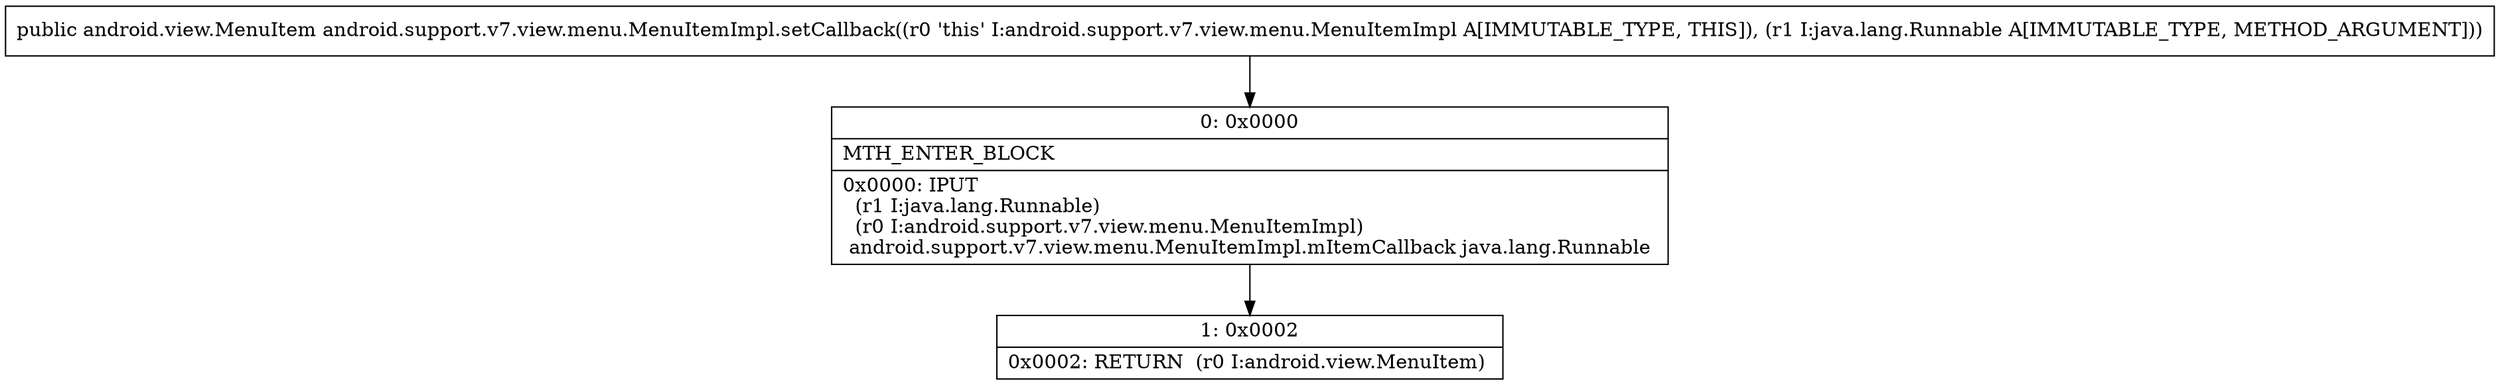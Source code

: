 digraph "CFG forandroid.support.v7.view.menu.MenuItemImpl.setCallback(Ljava\/lang\/Runnable;)Landroid\/view\/MenuItem;" {
Node_0 [shape=record,label="{0\:\ 0x0000|MTH_ENTER_BLOCK\l|0x0000: IPUT  \l  (r1 I:java.lang.Runnable)\l  (r0 I:android.support.v7.view.menu.MenuItemImpl)\l android.support.v7.view.menu.MenuItemImpl.mItemCallback java.lang.Runnable \l}"];
Node_1 [shape=record,label="{1\:\ 0x0002|0x0002: RETURN  (r0 I:android.view.MenuItem) \l}"];
MethodNode[shape=record,label="{public android.view.MenuItem android.support.v7.view.menu.MenuItemImpl.setCallback((r0 'this' I:android.support.v7.view.menu.MenuItemImpl A[IMMUTABLE_TYPE, THIS]), (r1 I:java.lang.Runnable A[IMMUTABLE_TYPE, METHOD_ARGUMENT])) }"];
MethodNode -> Node_0;
Node_0 -> Node_1;
}

